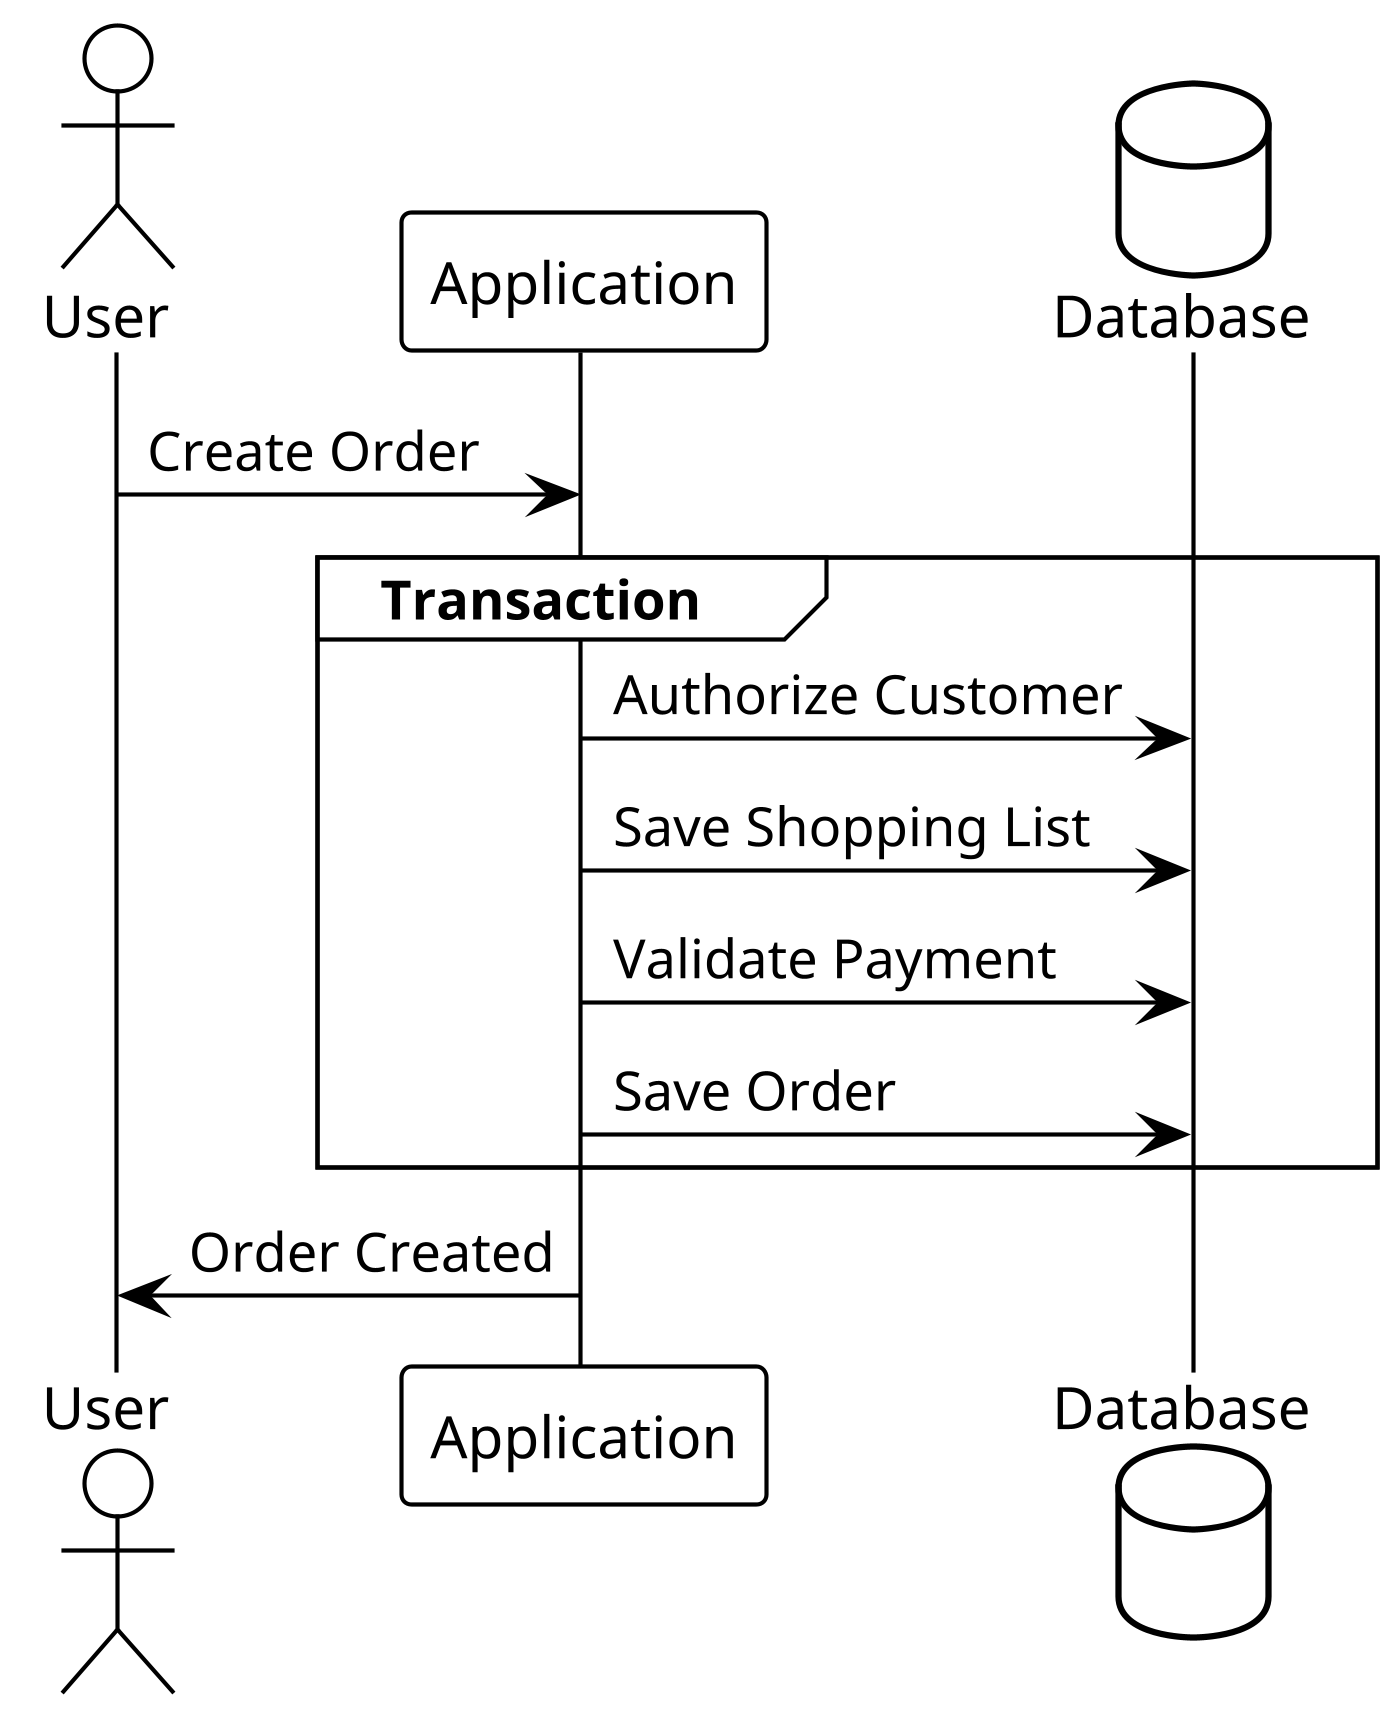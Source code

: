 @startuml
!theme plain
skinparam dpi 400
skinparam defaultFontName Jetbrains Mono

actor User as u
participant Application as app
database Database as db

u -> app: Create Order
group Transaction
    app -> db: Authorize Customer
    app -> db: Save Shopping List
    app -> db: Validate Payment
    app -> db: Save Order
end
app -> u: Order Created

@enduml

@startuml
!theme plain
skinparam dpi 400
skinparam defaultFontName Jetbrains Mono

participant "2PC Coordinator" as 2pc
participant "Participant A" as a
participant "Participant B" as b

2pc -> a: Prepare
2pc -> b: Prepare
a -> 2pc: Prepared
b -> 2pc: Prepared
2pc -> a: Commit
2pc -> b: Commit
a -> 2pc: Done
b -> 2pc: Done

@enduml
